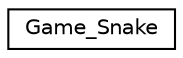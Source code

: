 digraph "Graphical Class Hierarchy"
{
  edge [fontname="Helvetica",fontsize="10",labelfontname="Helvetica",labelfontsize="10"];
  node [fontname="Helvetica",fontsize="10",shape=record];
  rankdir="LR";
  Node0 [label="Game_Snake",height=0.2,width=0.4,color="black", fillcolor="white", style="filled",URL="$structGame__Snake.html",tooltip="Un Game_Snake est un mini-jeu inspire du snake classique. "];
}
